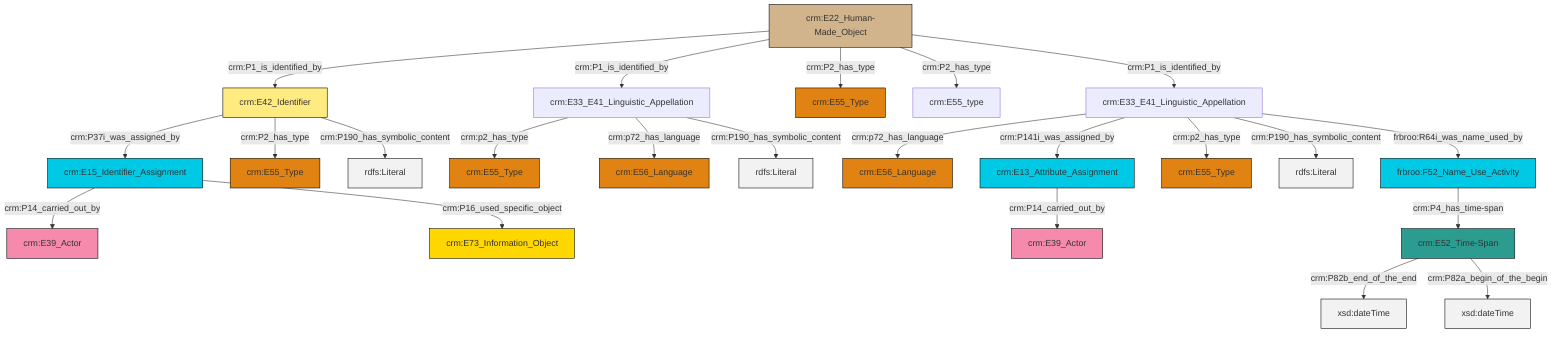 graph TD
classDef Literal fill:#f2f2f2,stroke:#000000;
classDef CRM_Entity fill:#FFFFFF,stroke:#000000;
classDef Temporal_Entity fill:#00C9E6, stroke:#000000;
classDef Type fill:#E18312, stroke:#000000;
classDef Time-Span fill:#2C9C91, stroke:#000000;
classDef Appellation fill:#FFEB7F, stroke:#000000;
classDef Place fill:#008836, stroke:#000000;
classDef Persistent_Item fill:#B266B2, stroke:#000000;
classDef Conceptual_Object fill:#FFD700, stroke:#000000;
classDef Physical_Thing fill:#D2B48C, stroke:#000000;
classDef Actor fill:#f58aad, stroke:#000000;
classDef PC_Classes fill:#4ce600, stroke:#000000;
classDef Multi fill:#cccccc,stroke:#000000;

0["crm:E33_E41_Linguistic_Appellation"]:::Default -->|crm:p72_has_language| 1["crm:E56_Language"]:::Type
0["crm:E33_E41_Linguistic_Appellation"]:::Default -->|crm:P141i_was_assigned_by| 4["crm:E13_Attribute_Assignment"]:::Temporal_Entity
5["frbroo:F52_Name_Use_Activity"]:::Temporal_Entity -->|crm:P4_has_time-span| 6["crm:E52_Time-Span"]:::Time-Span
6["crm:E52_Time-Span"]:::Time-Span -->|crm:P82b_end_of_the_end| 7[xsd:dateTime]:::Literal
8["crm:E15_Identifier_Assignment"]:::Temporal_Entity -->|crm:P14_carried_out_by| 9["crm:E39_Actor"]:::Actor
10["crm:E22_Human-Made_Object"]:::Physical_Thing -->|crm:P1_is_identified_by| 12["crm:E42_Identifier"]:::Appellation
4["crm:E13_Attribute_Assignment"]:::Temporal_Entity -->|crm:P14_carried_out_by| 16["crm:E39_Actor"]:::Actor
17["crm:E33_E41_Linguistic_Appellation"]:::Default -->|crm:p2_has_type| 13["crm:E55_Type"]:::Type
10["crm:E22_Human-Made_Object"]:::Physical_Thing -->|crm:P1_is_identified_by| 17["crm:E33_E41_Linguistic_Appellation"]:::Default
12["crm:E42_Identifier"]:::Appellation -->|crm:P37i_was_assigned_by| 8["crm:E15_Identifier_Assignment"]:::Temporal_Entity
8["crm:E15_Identifier_Assignment"]:::Temporal_Entity -->|crm:P16_used_specific_object| 21["crm:E73_Information_Object"]:::Conceptual_Object
10["crm:E22_Human-Made_Object"]:::Physical_Thing -->|crm:P2_has_type| 24["crm:E55_Type"]:::Type
0["crm:E33_E41_Linguistic_Appellation"]:::Default -->|crm:p2_has_type| 26["crm:E55_Type"]:::Type
10["crm:E22_Human-Made_Object"]:::Physical_Thing -->|crm:P2_has_type| 27["crm:E55_type"]:::Default
0["crm:E33_E41_Linguistic_Appellation"]:::Default -->|crm:P190_has_symbolic_content| 29[rdfs:Literal]:::Literal
0["crm:E33_E41_Linguistic_Appellation"]:::Default -->|frbroo:R64i_was_name_used_by| 5["frbroo:F52_Name_Use_Activity"]:::Temporal_Entity
12["crm:E42_Identifier"]:::Appellation -->|crm:P2_has_type| 32["crm:E55_Type"]:::Type
17["crm:E33_E41_Linguistic_Appellation"]:::Default -->|crm:p72_has_language| 2["crm:E56_Language"]:::Type
6["crm:E52_Time-Span"]:::Time-Span -->|crm:P82a_begin_of_the_begin| 36[xsd:dateTime]:::Literal
10["crm:E22_Human-Made_Object"]:::Physical_Thing -->|crm:P1_is_identified_by| 0["crm:E33_E41_Linguistic_Appellation"]:::Default
17["crm:E33_E41_Linguistic_Appellation"]:::Default -->|crm:P190_has_symbolic_content| 38[rdfs:Literal]:::Literal
12["crm:E42_Identifier"]:::Appellation -->|crm:P190_has_symbolic_content| 41[rdfs:Literal]:::Literal